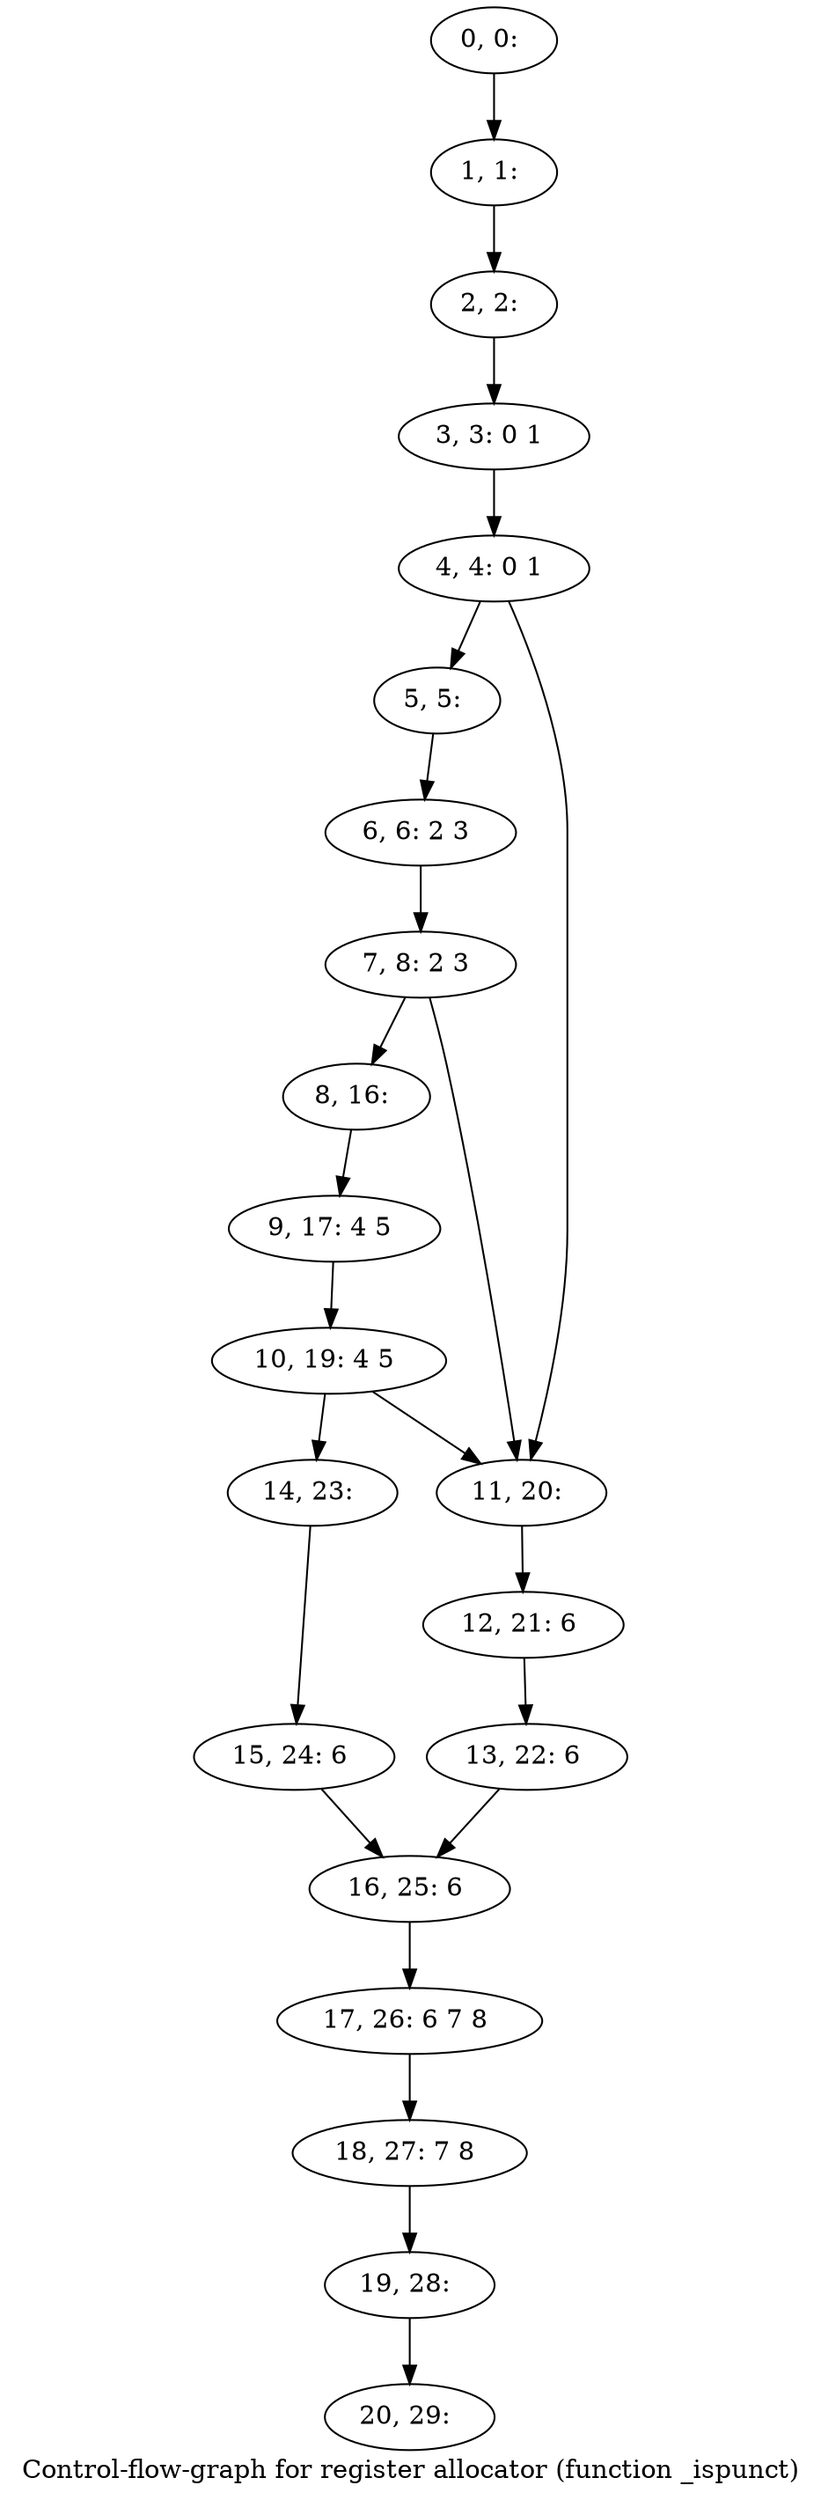 digraph G {
graph [label="Control-flow-graph for register allocator (function _ispunct)"]
0[label="0, 0: "];
1[label="1, 1: "];
2[label="2, 2: "];
3[label="3, 3: 0 1 "];
4[label="4, 4: 0 1 "];
5[label="5, 5: "];
6[label="6, 6: 2 3 "];
7[label="7, 8: 2 3 "];
8[label="8, 16: "];
9[label="9, 17: 4 5 "];
10[label="10, 19: 4 5 "];
11[label="11, 20: "];
12[label="12, 21: 6 "];
13[label="13, 22: 6 "];
14[label="14, 23: "];
15[label="15, 24: 6 "];
16[label="16, 25: 6 "];
17[label="17, 26: 6 7 8 "];
18[label="18, 27: 7 8 "];
19[label="19, 28: "];
20[label="20, 29: "];
0->1 ;
1->2 ;
2->3 ;
3->4 ;
4->5 ;
4->11 ;
5->6 ;
6->7 ;
7->8 ;
7->11 ;
8->9 ;
9->10 ;
10->11 ;
10->14 ;
11->12 ;
12->13 ;
13->16 ;
14->15 ;
15->16 ;
16->17 ;
17->18 ;
18->19 ;
19->20 ;
}
